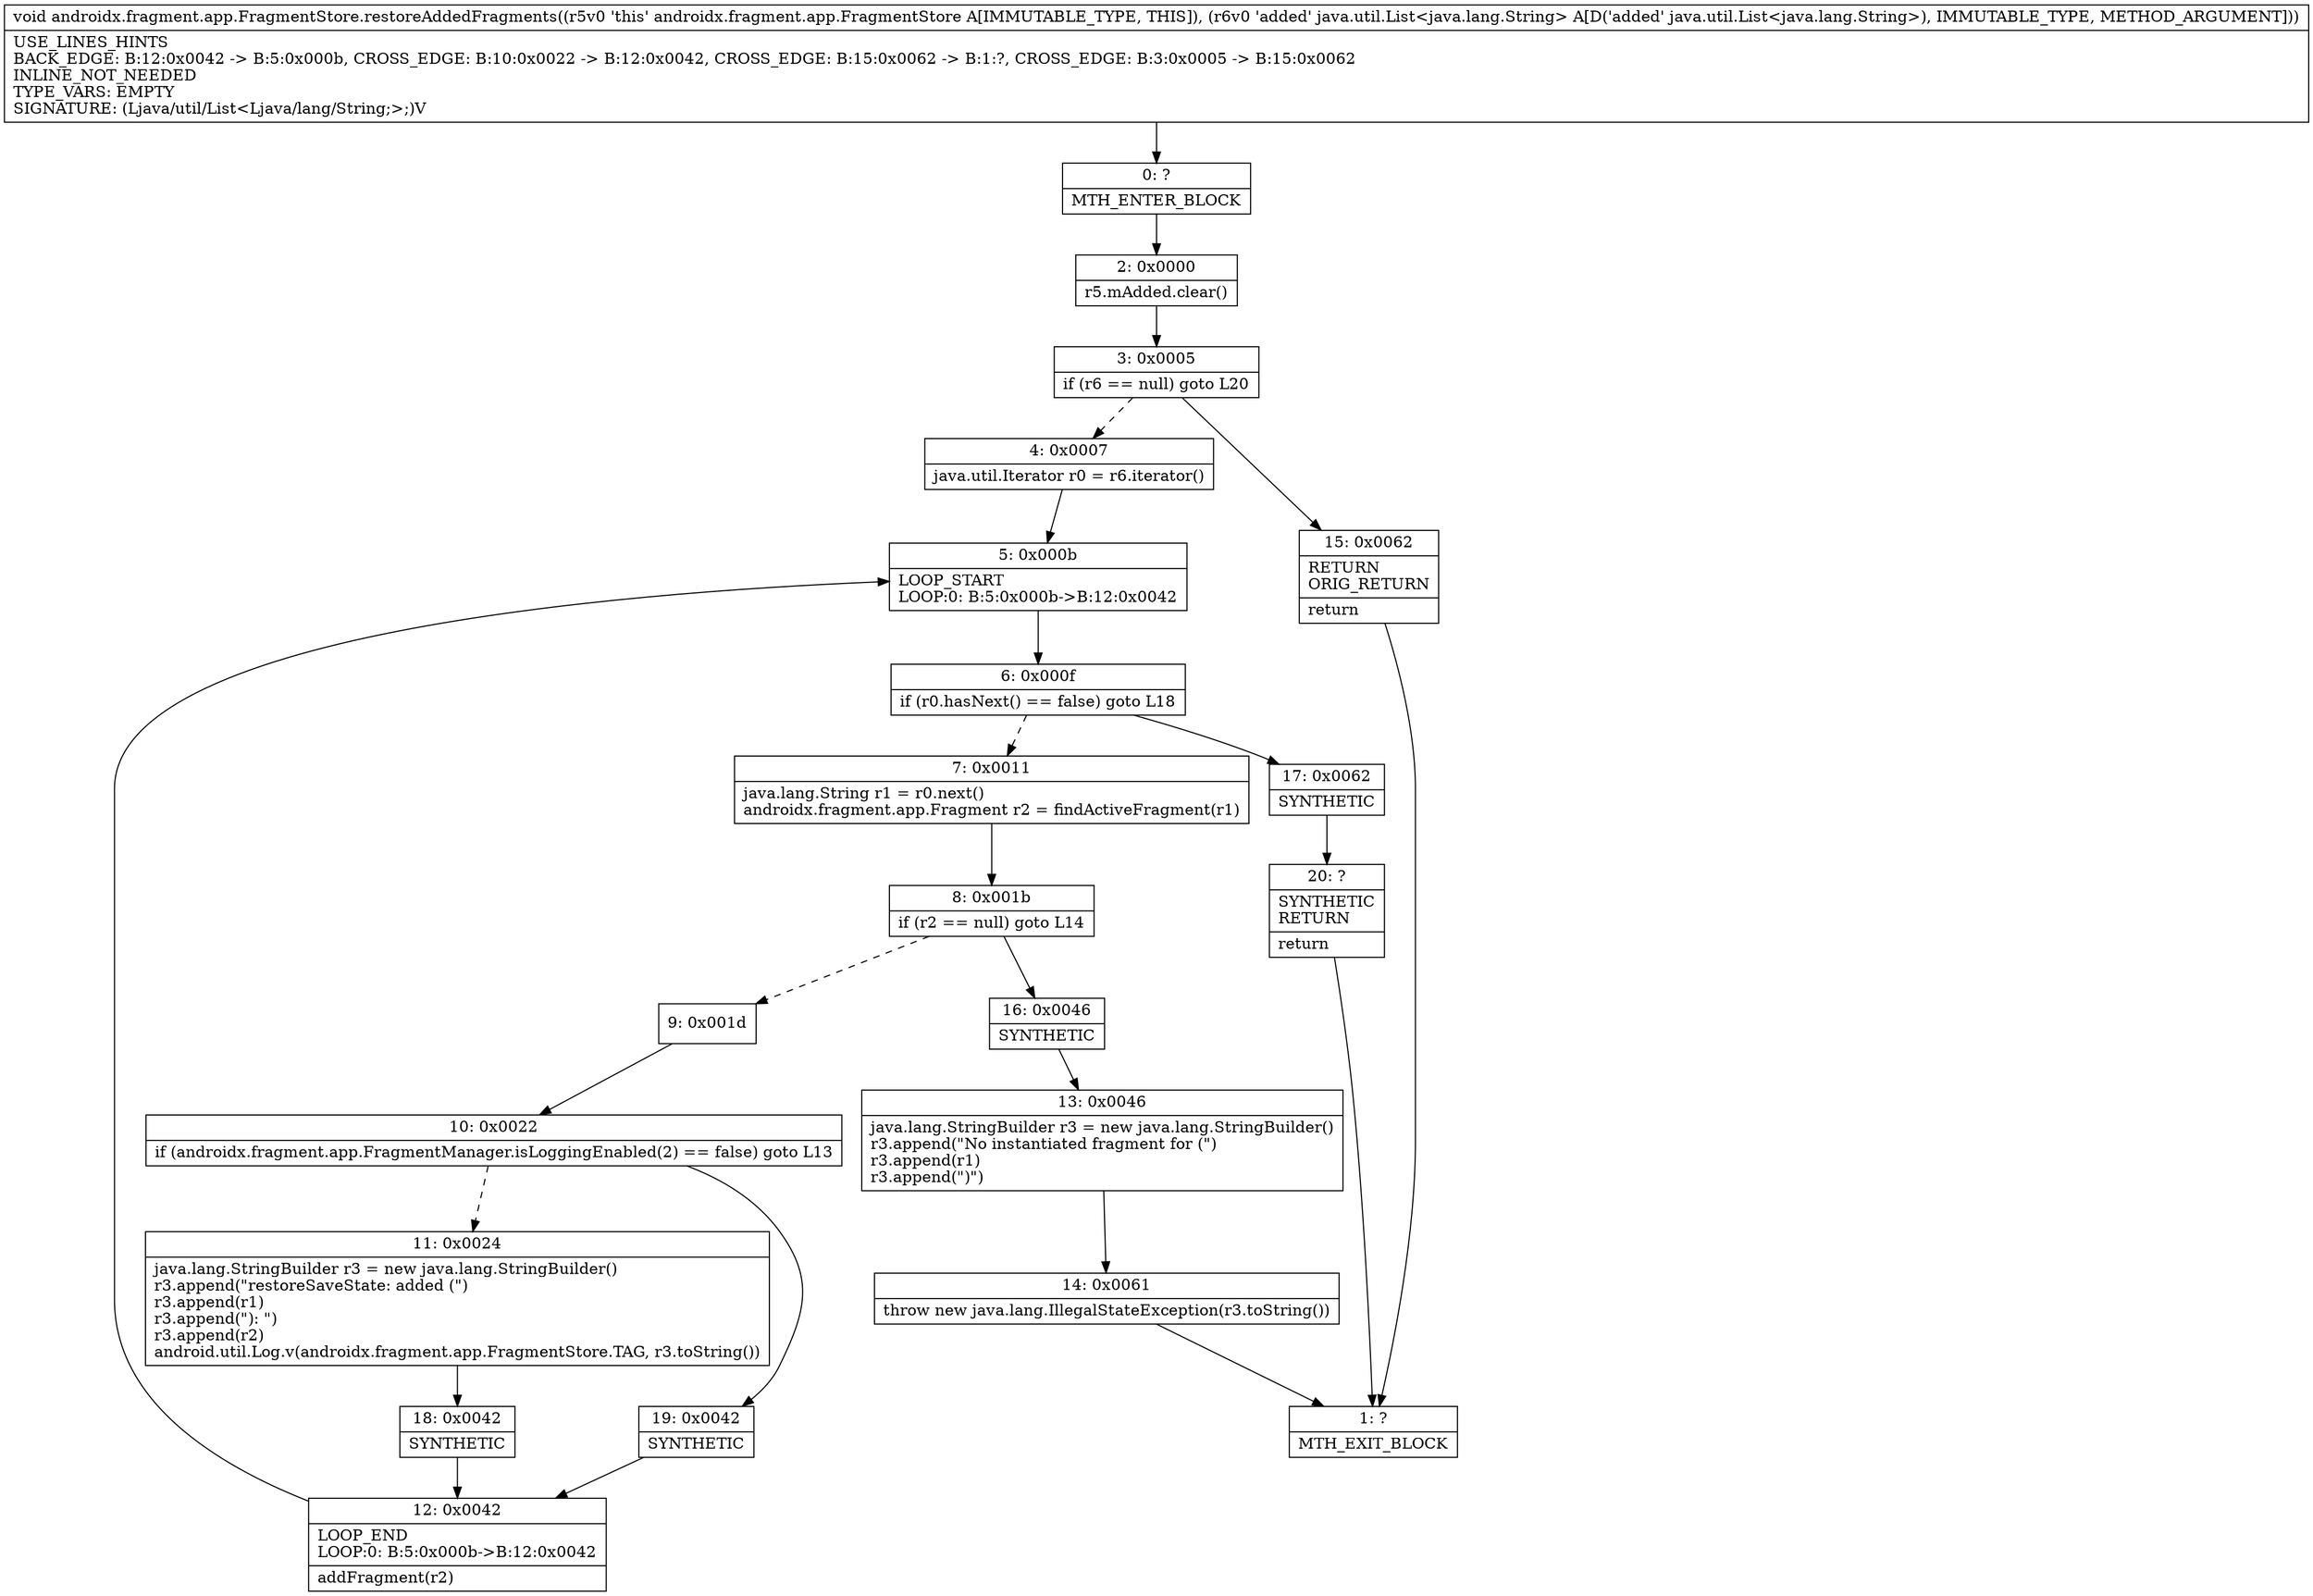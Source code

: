digraph "CFG forandroidx.fragment.app.FragmentStore.restoreAddedFragments(Ljava\/util\/List;)V" {
Node_0 [shape=record,label="{0\:\ ?|MTH_ENTER_BLOCK\l}"];
Node_2 [shape=record,label="{2\:\ 0x0000|r5.mAdded.clear()\l}"];
Node_3 [shape=record,label="{3\:\ 0x0005|if (r6 == null) goto L20\l}"];
Node_4 [shape=record,label="{4\:\ 0x0007|java.util.Iterator r0 = r6.iterator()\l}"];
Node_5 [shape=record,label="{5\:\ 0x000b|LOOP_START\lLOOP:0: B:5:0x000b\-\>B:12:0x0042\l}"];
Node_6 [shape=record,label="{6\:\ 0x000f|if (r0.hasNext() == false) goto L18\l}"];
Node_7 [shape=record,label="{7\:\ 0x0011|java.lang.String r1 = r0.next()\landroidx.fragment.app.Fragment r2 = findActiveFragment(r1)\l}"];
Node_8 [shape=record,label="{8\:\ 0x001b|if (r2 == null) goto L14\l}"];
Node_9 [shape=record,label="{9\:\ 0x001d}"];
Node_10 [shape=record,label="{10\:\ 0x0022|if (androidx.fragment.app.FragmentManager.isLoggingEnabled(2) == false) goto L13\l}"];
Node_11 [shape=record,label="{11\:\ 0x0024|java.lang.StringBuilder r3 = new java.lang.StringBuilder()\lr3.append(\"restoreSaveState: added (\")\lr3.append(r1)\lr3.append(\"): \")\lr3.append(r2)\landroid.util.Log.v(androidx.fragment.app.FragmentStore.TAG, r3.toString())\l}"];
Node_18 [shape=record,label="{18\:\ 0x0042|SYNTHETIC\l}"];
Node_12 [shape=record,label="{12\:\ 0x0042|LOOP_END\lLOOP:0: B:5:0x000b\-\>B:12:0x0042\l|addFragment(r2)\l}"];
Node_19 [shape=record,label="{19\:\ 0x0042|SYNTHETIC\l}"];
Node_16 [shape=record,label="{16\:\ 0x0046|SYNTHETIC\l}"];
Node_13 [shape=record,label="{13\:\ 0x0046|java.lang.StringBuilder r3 = new java.lang.StringBuilder()\lr3.append(\"No instantiated fragment for (\")\lr3.append(r1)\lr3.append(\")\")\l}"];
Node_14 [shape=record,label="{14\:\ 0x0061|throw new java.lang.IllegalStateException(r3.toString())\l}"];
Node_1 [shape=record,label="{1\:\ ?|MTH_EXIT_BLOCK\l}"];
Node_17 [shape=record,label="{17\:\ 0x0062|SYNTHETIC\l}"];
Node_20 [shape=record,label="{20\:\ ?|SYNTHETIC\lRETURN\l|return\l}"];
Node_15 [shape=record,label="{15\:\ 0x0062|RETURN\lORIG_RETURN\l|return\l}"];
MethodNode[shape=record,label="{void androidx.fragment.app.FragmentStore.restoreAddedFragments((r5v0 'this' androidx.fragment.app.FragmentStore A[IMMUTABLE_TYPE, THIS]), (r6v0 'added' java.util.List\<java.lang.String\> A[D('added' java.util.List\<java.lang.String\>), IMMUTABLE_TYPE, METHOD_ARGUMENT]))  | USE_LINES_HINTS\lBACK_EDGE: B:12:0x0042 \-\> B:5:0x000b, CROSS_EDGE: B:10:0x0022 \-\> B:12:0x0042, CROSS_EDGE: B:15:0x0062 \-\> B:1:?, CROSS_EDGE: B:3:0x0005 \-\> B:15:0x0062\lINLINE_NOT_NEEDED\lTYPE_VARS: EMPTY\lSIGNATURE: (Ljava\/util\/List\<Ljava\/lang\/String;\>;)V\l}"];
MethodNode -> Node_0;Node_0 -> Node_2;
Node_2 -> Node_3;
Node_3 -> Node_4[style=dashed];
Node_3 -> Node_15;
Node_4 -> Node_5;
Node_5 -> Node_6;
Node_6 -> Node_7[style=dashed];
Node_6 -> Node_17;
Node_7 -> Node_8;
Node_8 -> Node_9[style=dashed];
Node_8 -> Node_16;
Node_9 -> Node_10;
Node_10 -> Node_11[style=dashed];
Node_10 -> Node_19;
Node_11 -> Node_18;
Node_18 -> Node_12;
Node_12 -> Node_5;
Node_19 -> Node_12;
Node_16 -> Node_13;
Node_13 -> Node_14;
Node_14 -> Node_1;
Node_17 -> Node_20;
Node_20 -> Node_1;
Node_15 -> Node_1;
}

